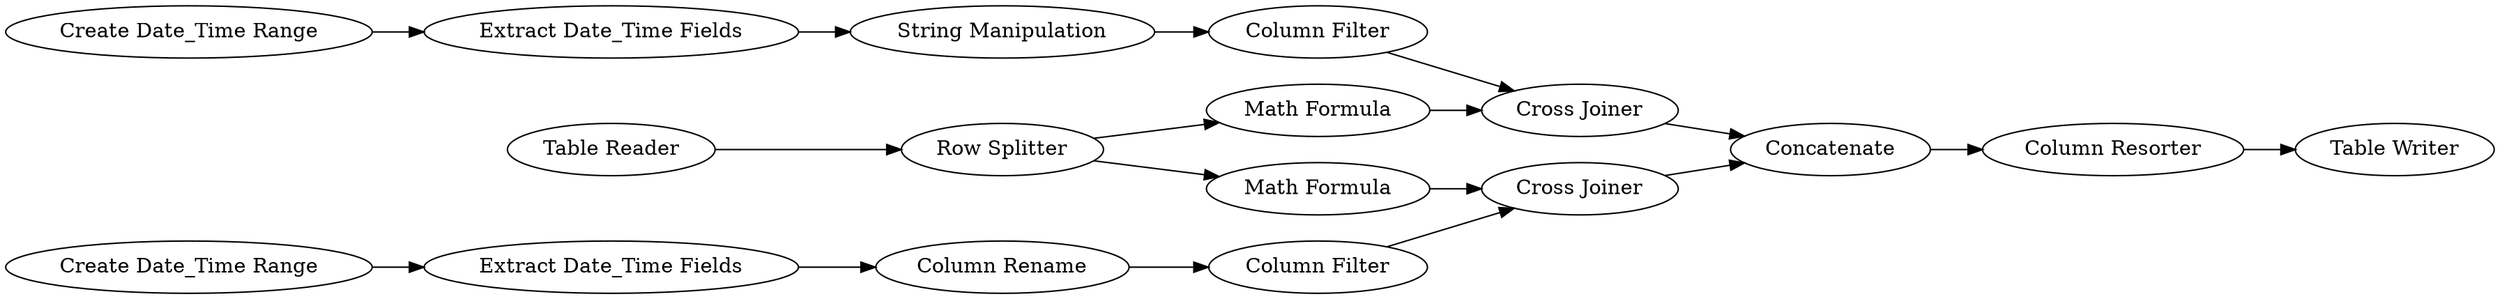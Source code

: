 digraph {
	11 -> 15
	9 -> 14
	12 -> 11
	1 -> 2
	15 -> 16
	13 -> 14
	3 -> 5
	2 -> 9
	7 -> 13
	14 -> 15
	5 -> 10
	2 -> 8
	6 -> 7
	10 -> 12
	16 -> 17
	4 -> 6
	8 -> 11
	5 [label="Extract Date_Time Fields"]
	16 [label="Column Resorter"]
	13 [label="Column Filter"]
	1 [label="Table Reader"]
	7 [label="String Manipulation"]
	12 [label="Column Filter"]
	9 [label="Math Formula"]
	11 [label="Cross Joiner"]
	4 [label="Create Date_Time Range"]
	8 [label="Math Formula"]
	6 [label="Extract Date_Time Fields"]
	15 [label=Concatenate]
	14 [label="Cross Joiner"]
	17 [label="Table Writer"]
	3 [label="Create Date_Time Range"]
	2 [label="Row Splitter"]
	10 [label="Column Rename"]
	rankdir=LR
}
